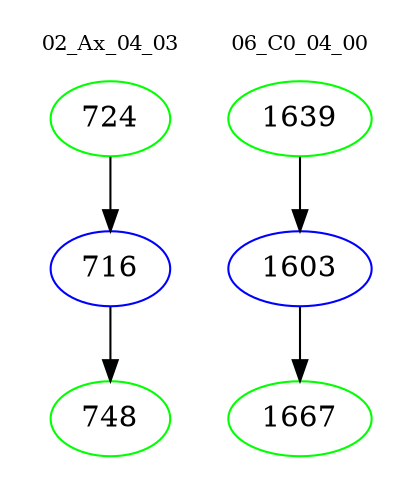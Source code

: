 digraph{
subgraph cluster_0 {
color = white
label = "02_Ax_04_03";
fontsize=10;
T0_724 [label="724", color="green"]
T0_724 -> T0_716 [color="black"]
T0_716 [label="716", color="blue"]
T0_716 -> T0_748 [color="black"]
T0_748 [label="748", color="green"]
}
subgraph cluster_1 {
color = white
label = "06_C0_04_00";
fontsize=10;
T1_1639 [label="1639", color="green"]
T1_1639 -> T1_1603 [color="black"]
T1_1603 [label="1603", color="blue"]
T1_1603 -> T1_1667 [color="black"]
T1_1667 [label="1667", color="green"]
}
}
